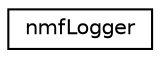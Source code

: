 digraph "Graphical Class Hierarchy"
{
 // LATEX_PDF_SIZE
  edge [fontname="Helvetica",fontsize="10",labelfontname="Helvetica",labelfontsize="10"];
  node [fontname="Helvetica",fontsize="10",shape=record];
  rankdir="LR";
  Node0 [label="nmfLogger",height=0.2,width=0.4,color="black", fillcolor="white", style="filled",URL="$classnmf_logger.html",tooltip="This class describes the nmfLogger class for the MultiSpecies tools. It allows the user to save norma..."];
}
